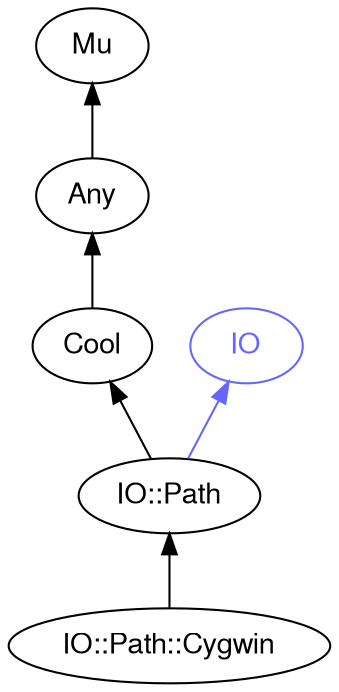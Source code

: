 digraph "raku-type-graph" {
    rankdir=BT;
    splines=polyline;
    overlap=false;

    graph [truecolor=true bgcolor="#FFFFFF"];
    // Types
    "IO::Path::Cygwin" [color="#000000", fontcolor="#000000", href="/type/IO::Path::Cygwin", fontname="FreeSans"];
    "Mu" [color="#000000", fontcolor="#000000", href="/type/Mu", fontname="FreeSans"];
    "Any" [color="#000000", fontcolor="#000000", href="/type/Any", fontname="FreeSans"];
    "Cool" [color="#000000", fontcolor="#000000", href="/type/Cool", fontname="FreeSans"];
    "IO" [color="#6666FF", fontcolor="#6666FF", href="/type/IO", fontname="FreeSans"];
    "IO::Path" [color="#000000", fontcolor="#000000", href="/type/IO::Path", fontname="FreeSans"];

    // Superclasses
    "IO::Path::Cygwin" -> "IO::Path" [color="#000000"];
    "Any" -> "Mu" [color="#000000"];
    "Cool" -> "Any" [color="#000000"];
    "IO::Path" -> "Cool" [color="#000000"];

    // Roles
    "IO::Path" -> "IO" [color="#6666FF"];
}
